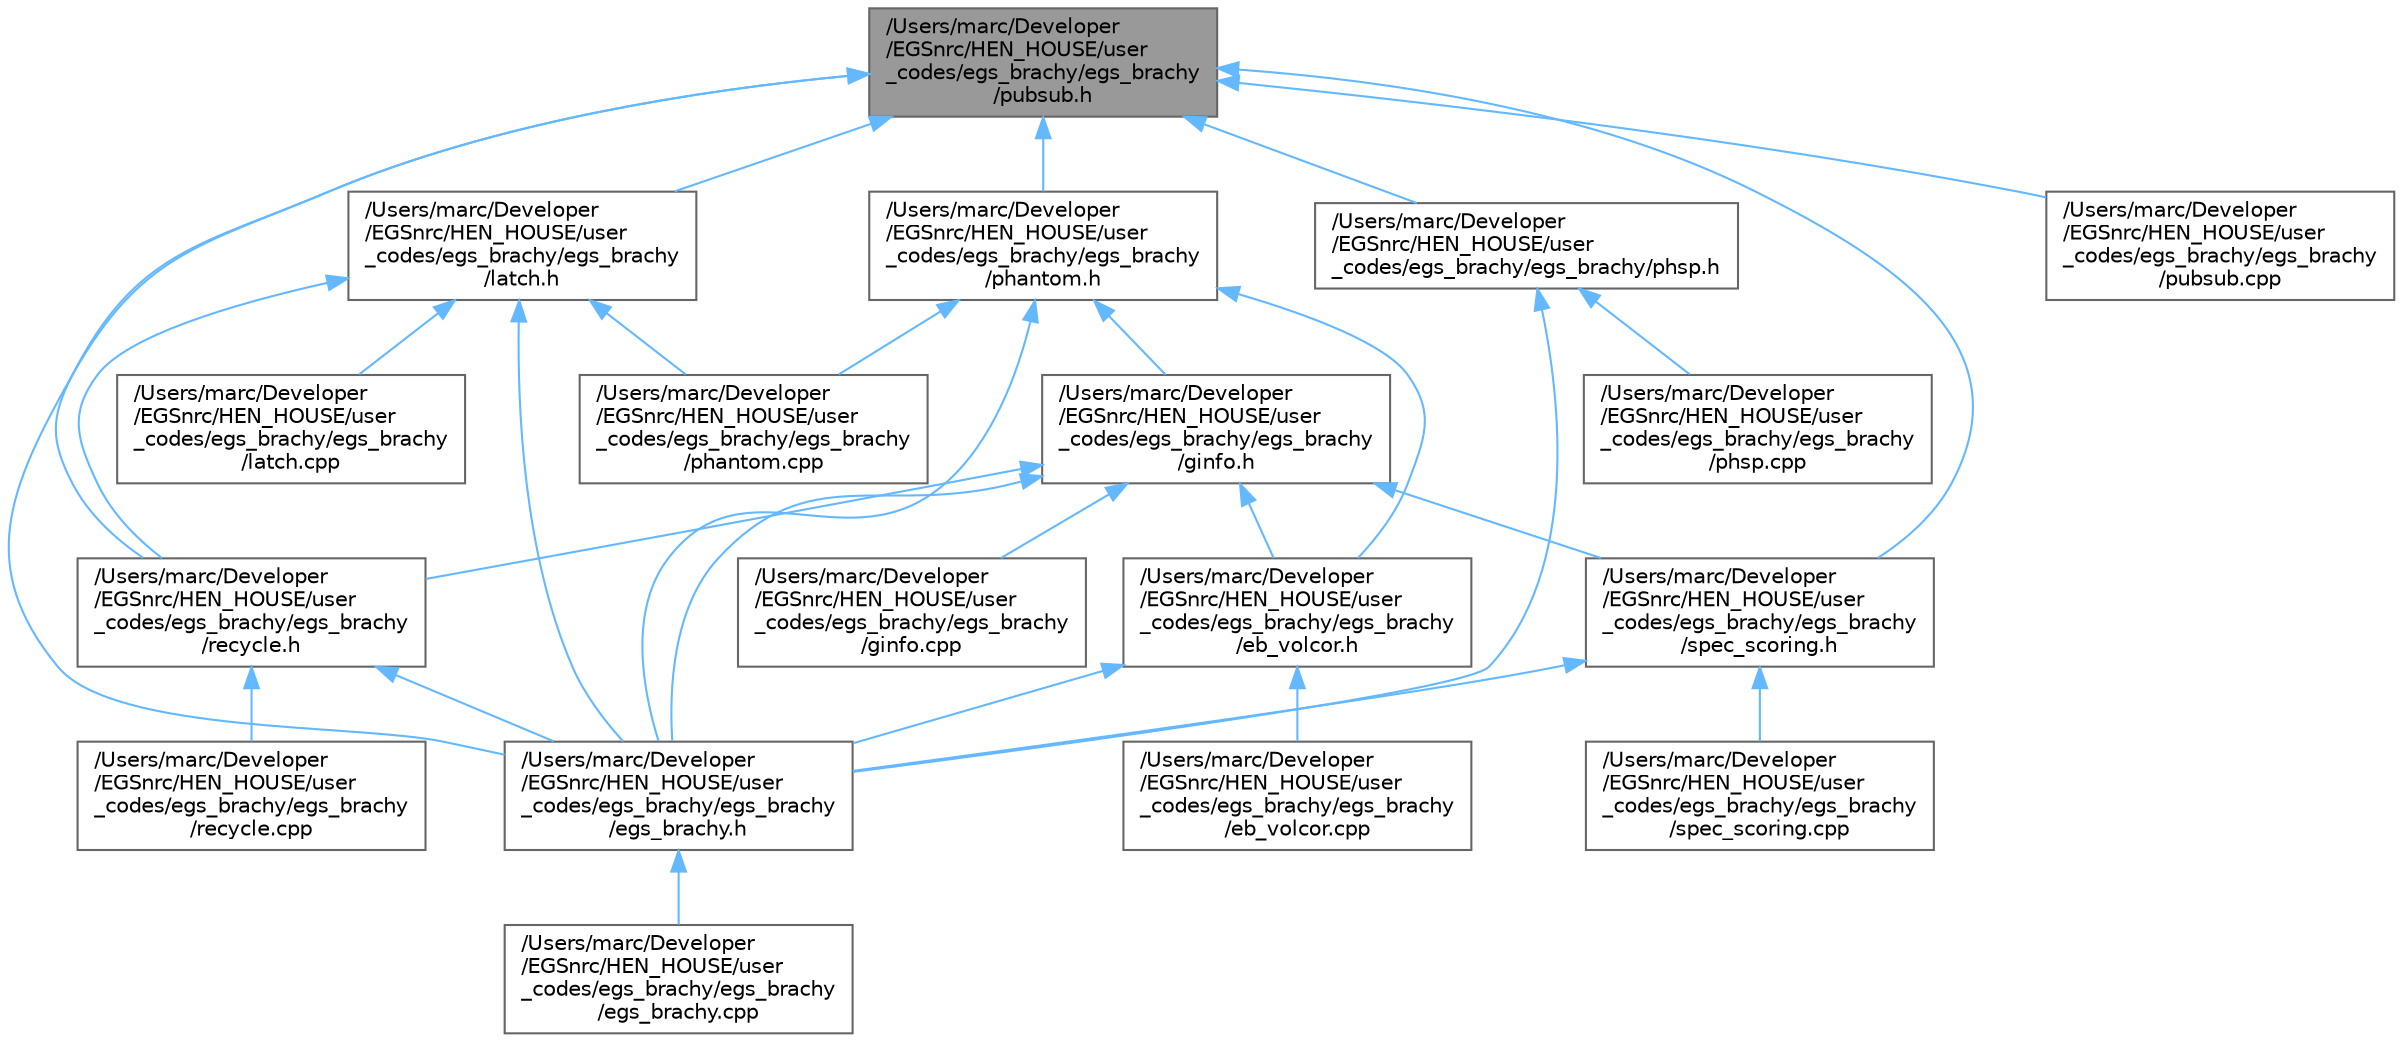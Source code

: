 digraph "/Users/marc/Developer/EGSnrc/HEN_HOUSE/user_codes/egs_brachy/egs_brachy/pubsub.h"
{
 // LATEX_PDF_SIZE
  bgcolor="transparent";
  edge [fontname=Helvetica,fontsize=10,labelfontname=Helvetica,labelfontsize=10];
  node [fontname=Helvetica,fontsize=10,shape=box,height=0.2,width=0.4];
  Node1 [id="Node000001",label="/Users/marc/Developer\l/EGSnrc/HEN_HOUSE/user\l_codes/egs_brachy/egs_brachy\l/pubsub.h",height=0.2,width=0.4,color="gray40", fillcolor="grey60", style="filled", fontcolor="black",tooltip="A simple pub/sub module to allow various egs_brachy classes to subscribe to particle events."];
  Node1 -> Node2 [id="edge1_Node000001_Node000002",dir="back",color="steelblue1",style="solid",tooltip=" "];
  Node2 [id="Node000002",label="/Users/marc/Developer\l/EGSnrc/HEN_HOUSE/user\l_codes/egs_brachy/egs_brachy\l/egs_brachy.h",height=0.2,width=0.4,color="grey40", fillcolor="white", style="filled",URL="$egs__brachy_8h.html",tooltip="the main egs_brachy application header file"];
  Node2 -> Node3 [id="edge2_Node000002_Node000003",dir="back",color="steelblue1",style="solid",tooltip=" "];
  Node3 [id="Node000003",label="/Users/marc/Developer\l/EGSnrc/HEN_HOUSE/user\l_codes/egs_brachy/egs_brachy\l/egs_brachy.cpp",height=0.2,width=0.4,color="grey40", fillcolor="white", style="filled",URL="$egs__brachy_8cpp.html",tooltip="the main egs_brachy application implementation file"];
  Node1 -> Node4 [id="edge3_Node000001_Node000004",dir="back",color="steelblue1",style="solid",tooltip=" "];
  Node4 [id="Node000004",label="/Users/marc/Developer\l/EGSnrc/HEN_HOUSE/user\l_codes/egs_brachy/egs_brachy\l/latch.h",height=0.2,width=0.4,color="grey40", fillcolor="white", style="filled",URL="$latch_8h.html",tooltip="handle particles latch bits for egs_brachy"];
  Node4 -> Node2 [id="edge4_Node000004_Node000002",dir="back",color="steelblue1",style="solid",tooltip=" "];
  Node4 -> Node5 [id="edge5_Node000004_Node000005",dir="back",color="steelblue1",style="solid",tooltip=" "];
  Node5 [id="Node000005",label="/Users/marc/Developer\l/EGSnrc/HEN_HOUSE/user\l_codes/egs_brachy/egs_brachy\l/latch.cpp",height=0.2,width=0.4,color="grey40", fillcolor="white", style="filled",URL="$latch_8cpp.html",tooltip="methods for setting/checking latch bits for egs_brachy"];
  Node4 -> Node6 [id="edge6_Node000004_Node000006",dir="back",color="steelblue1",style="solid",tooltip=" "];
  Node6 [id="Node000006",label="/Users/marc/Developer\l/EGSnrc/HEN_HOUSE/user\l_codes/egs_brachy/egs_brachy\l/phantom.cpp",height=0.2,width=0.4,color="grey40", fillcolor="white", style="filled",URL="$phantom_8cpp.html",tooltip="Implementation of phantom objects."];
  Node4 -> Node7 [id="edge7_Node000004_Node000007",dir="back",color="steelblue1",style="solid",tooltip=" "];
  Node7 [id="Node000007",label="/Users/marc/Developer\l/EGSnrc/HEN_HOUSE/user\l_codes/egs_brachy/egs_brachy\l/recycle.h",height=0.2,width=0.4,color="grey40", fillcolor="white", style="filled",URL="$recycle_8h.html",tooltip="class definitions for recycling"];
  Node7 -> Node2 [id="edge8_Node000007_Node000002",dir="back",color="steelblue1",style="solid",tooltip=" "];
  Node7 -> Node8 [id="edge9_Node000007_Node000008",dir="back",color="steelblue1",style="solid",tooltip=" "];
  Node8 [id="Node000008",label="/Users/marc/Developer\l/EGSnrc/HEN_HOUSE/user\l_codes/egs_brachy/egs_brachy\l/recycle.cpp",height=0.2,width=0.4,color="grey40", fillcolor="white", style="filled",URL="$recycle_8cpp.html",tooltip="class imlementations for recycling"];
  Node1 -> Node9 [id="edge10_Node000001_Node000009",dir="back",color="steelblue1",style="solid",tooltip=" "];
  Node9 [id="Node000009",label="/Users/marc/Developer\l/EGSnrc/HEN_HOUSE/user\l_codes/egs_brachy/egs_brachy\l/phantom.h",height=0.2,width=0.4,color="grey40", fillcolor="white", style="filled",URL="$phantom_8h.html",tooltip="Header file for phantom objects."];
  Node9 -> Node10 [id="edge11_Node000009_Node000010",dir="back",color="steelblue1",style="solid",tooltip=" "];
  Node10 [id="Node000010",label="/Users/marc/Developer\l/EGSnrc/HEN_HOUSE/user\l_codes/egs_brachy/egs_brachy\l/eb_volcor.h",height=0.2,width=0.4,color="grey40", fillcolor="white", style="filled",URL="$eb__volcor_8h.html",tooltip="Volume correction routines for egs_brachy."];
  Node10 -> Node11 [id="edge12_Node000010_Node000011",dir="back",color="steelblue1",style="solid",tooltip=" "];
  Node11 [id="Node000011",label="/Users/marc/Developer\l/EGSnrc/HEN_HOUSE/user\l_codes/egs_brachy/egs_brachy\l/eb_volcor.cpp",height=0.2,width=0.4,color="grey40", fillcolor="white", style="filled",URL="$eb__volcor_8cpp.html",tooltip="Main implementation of volume correction routines."];
  Node10 -> Node2 [id="edge13_Node000010_Node000002",dir="back",color="steelblue1",style="solid",tooltip=" "];
  Node9 -> Node2 [id="edge14_Node000009_Node000002",dir="back",color="steelblue1",style="solid",tooltip=" "];
  Node9 -> Node12 [id="edge15_Node000009_Node000012",dir="back",color="steelblue1",style="solid",tooltip=" "];
  Node12 [id="Node000012",label="/Users/marc/Developer\l/EGSnrc/HEN_HOUSE/user\l_codes/egs_brachy/egs_brachy\l/ginfo.h",height=0.2,width=0.4,color="grey40", fillcolor="white", style="filled",URL="$ginfo_8h.html",tooltip="ginfo contains classes for organizing information about the geometries present in an egs_brachy simul..."];
  Node12 -> Node10 [id="edge16_Node000012_Node000010",dir="back",color="steelblue1",style="solid",tooltip=" "];
  Node12 -> Node2 [id="edge17_Node000012_Node000002",dir="back",color="steelblue1",style="solid",tooltip=" "];
  Node12 -> Node13 [id="edge18_Node000012_Node000013",dir="back",color="steelblue1",style="solid",tooltip=" "];
  Node13 [id="Node000013",label="/Users/marc/Developer\l/EGSnrc/HEN_HOUSE/user\l_codes/egs_brachy/egs_brachy\l/ginfo.cpp",height=0.2,width=0.4,color="grey40", fillcolor="white", style="filled",URL="$ginfo_8cpp.html",tooltip="implementation of Geometry Info class."];
  Node12 -> Node7 [id="edge19_Node000012_Node000007",dir="back",color="steelblue1",style="solid",tooltip=" "];
  Node12 -> Node14 [id="edge20_Node000012_Node000014",dir="back",color="steelblue1",style="solid",tooltip=" "];
  Node14 [id="Node000014",label="/Users/marc/Developer\l/EGSnrc/HEN_HOUSE/user\l_codes/egs_brachy/egs_brachy\l/spec_scoring.h",height=0.2,width=0.4,color="grey40", fillcolor="white", style="filled",URL="$spec__scoring_8h.html",tooltip="Definition of spectrum scoring classes."];
  Node14 -> Node2 [id="edge21_Node000014_Node000002",dir="back",color="steelblue1",style="solid",tooltip=" "];
  Node14 -> Node15 [id="edge22_Node000014_Node000015",dir="back",color="steelblue1",style="solid",tooltip=" "];
  Node15 [id="Node000015",label="/Users/marc/Developer\l/EGSnrc/HEN_HOUSE/user\l_codes/egs_brachy/egs_brachy\l/spec_scoring.cpp",height=0.2,width=0.4,color="grey40", fillcolor="white", style="filled",URL="$spec__scoring_8cpp.html",tooltip="implementation of spectrum scoring classes."];
  Node9 -> Node6 [id="edge23_Node000009_Node000006",dir="back",color="steelblue1",style="solid",tooltip=" "];
  Node1 -> Node16 [id="edge24_Node000001_Node000016",dir="back",color="steelblue1",style="solid",tooltip=" "];
  Node16 [id="Node000016",label="/Users/marc/Developer\l/EGSnrc/HEN_HOUSE/user\l_codes/egs_brachy/egs_brachy/phsp.h",height=0.2,width=0.4,color="grey40", fillcolor="white", style="filled",URL="$phsp_8h.html",tooltip="Definition of the PHSPControl object."];
  Node16 -> Node2 [id="edge25_Node000016_Node000002",dir="back",color="steelblue1",style="solid",tooltip=" "];
  Node16 -> Node17 [id="edge26_Node000016_Node000017",dir="back",color="steelblue1",style="solid",tooltip=" "];
  Node17 [id="Node000017",label="/Users/marc/Developer\l/EGSnrc/HEN_HOUSE/user\l_codes/egs_brachy/egs_brachy\l/phsp.cpp",height=0.2,width=0.4,color="grey40", fillcolor="white", style="filled",URL="$phsp_8cpp.html",tooltip="Implementation of the PHSPControl object."];
  Node1 -> Node18 [id="edge27_Node000001_Node000018",dir="back",color="steelblue1",style="solid",tooltip=" "];
  Node18 [id="Node000018",label="/Users/marc/Developer\l/EGSnrc/HEN_HOUSE/user\l_codes/egs_brachy/egs_brachy\l/pubsub.cpp",height=0.2,width=0.4,color="grey40", fillcolor="white", style="filled",URL="$pubsub_8cpp.html",tooltip=" "];
  Node1 -> Node7 [id="edge28_Node000001_Node000007",dir="back",color="steelblue1",style="solid",tooltip=" "];
  Node1 -> Node14 [id="edge29_Node000001_Node000014",dir="back",color="steelblue1",style="solid",tooltip=" "];
}
